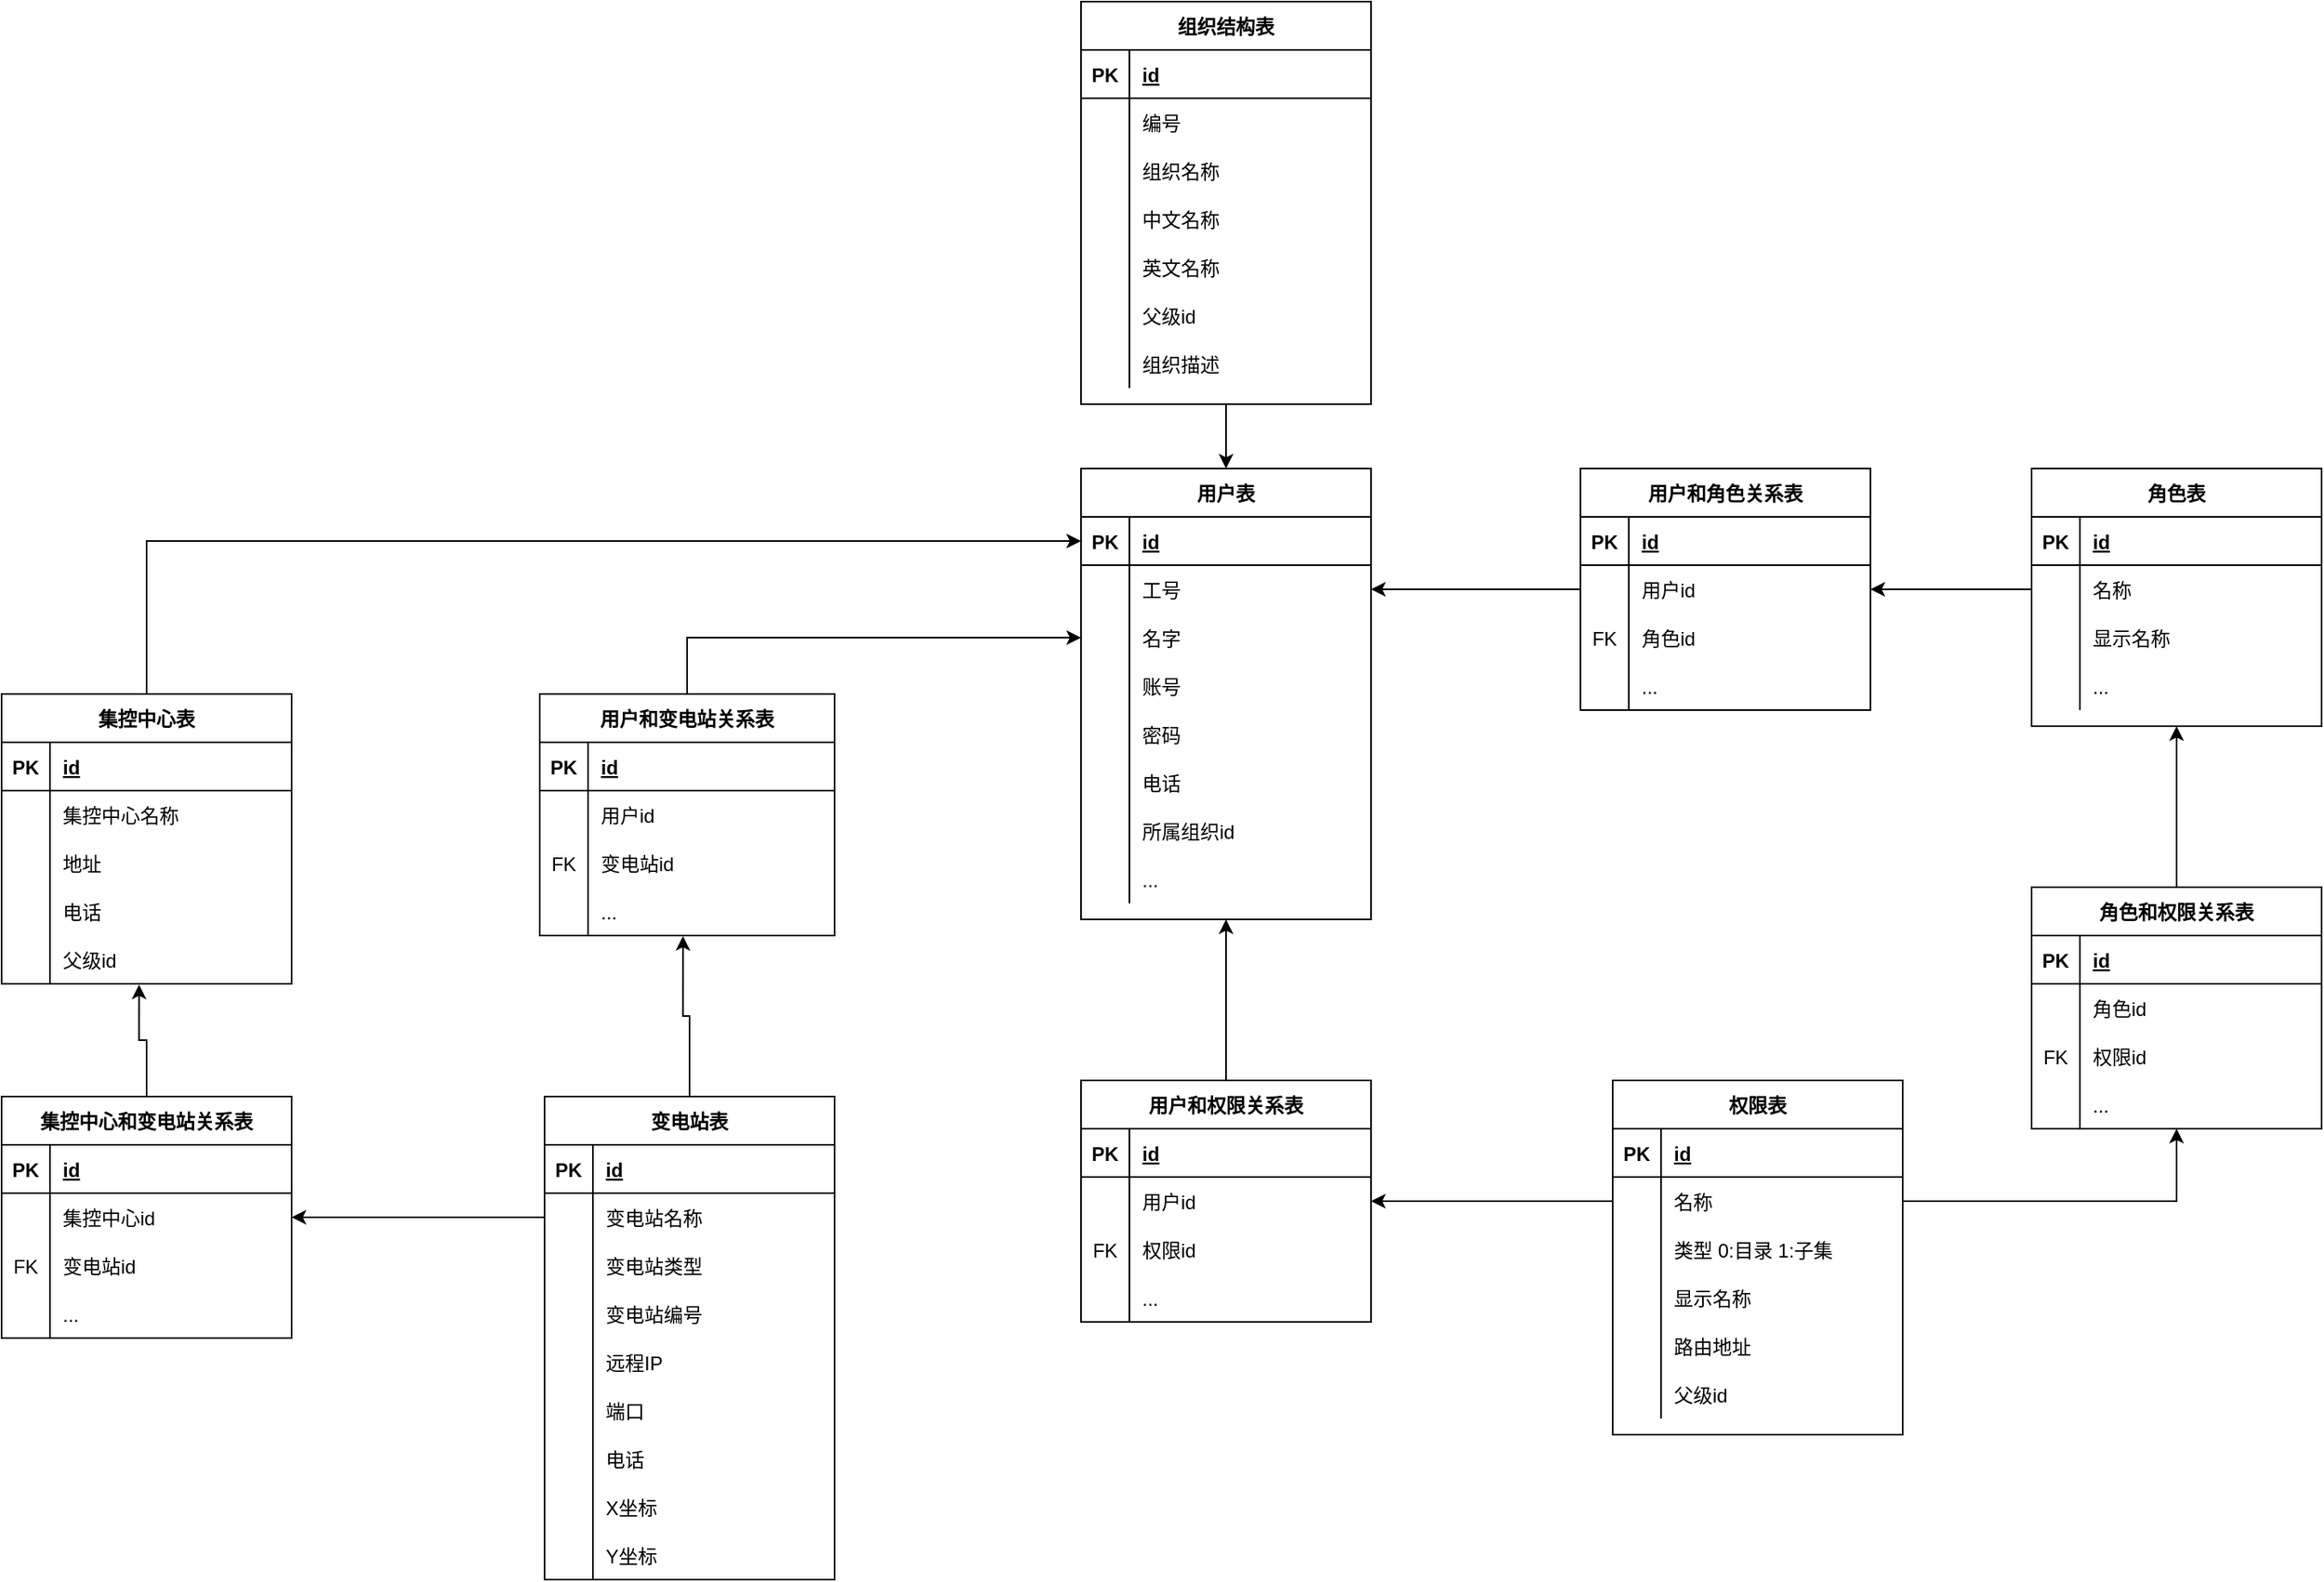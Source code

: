 <mxfile version="13.6.5" type="github">
  <diagram id="UGhOaX2AKdgDgqAa2PCW" name="Page-1">
    <mxGraphModel dx="1426" dy="771" grid="1" gridSize="10" guides="1" tooltips="1" connect="1" arrows="1" fold="1" page="1" pageScale="1" pageWidth="827" pageHeight="1169" math="0" shadow="0">
      <root>
        <mxCell id="0" />
        <mxCell id="1" parent="0" />
        <mxCell id="9O_hsrOdtYKGC5B46HUJ-161" style="edgeStyle=orthogonalEdgeStyle;rounded=0;orthogonalLoop=1;jettySize=auto;html=1;exitX=0;exitY=0.5;exitDx=0;exitDy=0;entryX=1;entryY=0.5;entryDx=0;entryDy=0;" edge="1" parent="1" source="9O_hsrOdtYKGC5B46HUJ-43" target="9O_hsrOdtYKGC5B46HUJ-150">
          <mxGeometry relative="1" as="geometry" />
        </mxCell>
        <mxCell id="9O_hsrOdtYKGC5B46HUJ-162" style="edgeStyle=orthogonalEdgeStyle;rounded=0;orthogonalLoop=1;jettySize=auto;html=1;exitX=0;exitY=0.5;exitDx=0;exitDy=0;" edge="1" parent="1" source="9O_hsrOdtYKGC5B46HUJ-150" target="9O_hsrOdtYKGC5B46HUJ-5">
          <mxGeometry relative="1" as="geometry" />
        </mxCell>
        <mxCell id="9O_hsrOdtYKGC5B46HUJ-164" style="edgeStyle=orthogonalEdgeStyle;rounded=0;orthogonalLoop=1;jettySize=auto;html=1;exitX=0.5;exitY=0;exitDx=0;exitDy=0;entryX=0.5;entryY=1;entryDx=0;entryDy=0;" edge="1" parent="1" source="9O_hsrOdtYKGC5B46HUJ-94" target="9O_hsrOdtYKGC5B46HUJ-1">
          <mxGeometry relative="1" as="geometry" />
        </mxCell>
        <mxCell id="9O_hsrOdtYKGC5B46HUJ-163" style="edgeStyle=orthogonalEdgeStyle;rounded=0;orthogonalLoop=1;jettySize=auto;html=1;exitX=0;exitY=0.5;exitDx=0;exitDy=0;entryX=1;entryY=0.5;entryDx=0;entryDy=0;" edge="1" parent="1" source="9O_hsrOdtYKGC5B46HUJ-56" target="9O_hsrOdtYKGC5B46HUJ-98">
          <mxGeometry relative="1" as="geometry" />
        </mxCell>
        <mxCell id="9O_hsrOdtYKGC5B46HUJ-166" style="edgeStyle=orthogonalEdgeStyle;rounded=0;orthogonalLoop=1;jettySize=auto;html=1;exitX=0.5;exitY=0;exitDx=0;exitDy=0;entryX=0.5;entryY=1;entryDx=0;entryDy=0;" edge="1" parent="1" source="9O_hsrOdtYKGC5B46HUJ-107" target="9O_hsrOdtYKGC5B46HUJ-39">
          <mxGeometry relative="1" as="geometry">
            <mxPoint x="1420" y="595" as="targetPoint" />
          </mxGeometry>
        </mxCell>
        <mxCell id="9O_hsrOdtYKGC5B46HUJ-165" style="edgeStyle=orthogonalEdgeStyle;rounded=0;orthogonalLoop=1;jettySize=auto;html=1;exitX=1;exitY=0.5;exitDx=0;exitDy=0;entryX=0.5;entryY=1;entryDx=0;entryDy=0;" edge="1" parent="1" source="9O_hsrOdtYKGC5B46HUJ-56" target="9O_hsrOdtYKGC5B46HUJ-107">
          <mxGeometry relative="1" as="geometry" />
        </mxCell>
        <mxCell id="9O_hsrOdtYKGC5B46HUJ-168" style="edgeStyle=orthogonalEdgeStyle;rounded=0;orthogonalLoop=1;jettySize=auto;html=1;exitX=0.5;exitY=0;exitDx=0;exitDy=0;entryX=0;entryY=0.5;entryDx=0;entryDy=0;" edge="1" parent="1" source="9O_hsrOdtYKGC5B46HUJ-133" target="9O_hsrOdtYKGC5B46HUJ-8">
          <mxGeometry relative="1" as="geometry" />
        </mxCell>
        <mxCell id="9O_hsrOdtYKGC5B46HUJ-171" style="edgeStyle=orthogonalEdgeStyle;rounded=0;orthogonalLoop=1;jettySize=auto;html=1;exitX=0.5;exitY=0;exitDx=0;exitDy=0;entryX=0;entryY=0.5;entryDx=0;entryDy=0;" edge="1" parent="1" source="9O_hsrOdtYKGC5B46HUJ-65" target="9O_hsrOdtYKGC5B46HUJ-2">
          <mxGeometry relative="1" as="geometry" />
        </mxCell>
        <mxCell id="9O_hsrOdtYKGC5B46HUJ-169" style="edgeStyle=orthogonalEdgeStyle;rounded=0;orthogonalLoop=1;jettySize=auto;html=1;exitX=0;exitY=0.5;exitDx=0;exitDy=0;entryX=1;entryY=0.5;entryDx=0;entryDy=0;" edge="1" parent="1" source="9O_hsrOdtYKGC5B46HUJ-85" target="9O_hsrOdtYKGC5B46HUJ-124">
          <mxGeometry relative="1" as="geometry" />
        </mxCell>
        <mxCell id="9O_hsrOdtYKGC5B46HUJ-185" style="edgeStyle=orthogonalEdgeStyle;rounded=0;orthogonalLoop=1;jettySize=auto;html=1;exitX=0.5;exitY=1;exitDx=0;exitDy=0;entryX=0.5;entryY=0;entryDx=0;entryDy=0;" edge="1" parent="1" source="9O_hsrOdtYKGC5B46HUJ-172" target="9O_hsrOdtYKGC5B46HUJ-1">
          <mxGeometry relative="1" as="geometry" />
        </mxCell>
        <mxCell id="9O_hsrOdtYKGC5B46HUJ-228" style="edgeStyle=orthogonalEdgeStyle;rounded=0;orthogonalLoop=1;jettySize=auto;html=1;exitX=0.5;exitY=0;exitDx=0;exitDy=0;entryX=0.474;entryY=1.016;entryDx=0;entryDy=0;entryPerimeter=0;" edge="1" parent="1" source="9O_hsrOdtYKGC5B46HUJ-120" target="9O_hsrOdtYKGC5B46HUJ-225">
          <mxGeometry relative="1" as="geometry" />
        </mxCell>
        <mxCell id="9O_hsrOdtYKGC5B46HUJ-146" value="用户和角色关系表" style="shape=table;startSize=30;container=1;collapsible=1;childLayout=tableLayout;fixedRows=1;rowLines=0;fontStyle=1;align=center;resizeLast=1;" vertex="1" parent="1">
          <mxGeometry x="1050" y="385" width="180" height="150" as="geometry" />
        </mxCell>
        <mxCell id="9O_hsrOdtYKGC5B46HUJ-147" value="" style="shape=partialRectangle;collapsible=0;dropTarget=0;pointerEvents=0;fillColor=none;top=0;left=0;bottom=1;right=0;points=[[0,0.5],[1,0.5]];portConstraint=eastwest;" vertex="1" parent="9O_hsrOdtYKGC5B46HUJ-146">
          <mxGeometry y="30" width="180" height="30" as="geometry" />
        </mxCell>
        <mxCell id="9O_hsrOdtYKGC5B46HUJ-148" value="PK" style="shape=partialRectangle;connectable=0;fillColor=none;top=0;left=0;bottom=0;right=0;fontStyle=1;overflow=hidden;" vertex="1" parent="9O_hsrOdtYKGC5B46HUJ-147">
          <mxGeometry width="30" height="30" as="geometry" />
        </mxCell>
        <mxCell id="9O_hsrOdtYKGC5B46HUJ-149" value="id" style="shape=partialRectangle;connectable=0;fillColor=none;top=0;left=0;bottom=0;right=0;align=left;spacingLeft=6;fontStyle=5;overflow=hidden;" vertex="1" parent="9O_hsrOdtYKGC5B46HUJ-147">
          <mxGeometry x="30" width="150" height="30" as="geometry" />
        </mxCell>
        <mxCell id="9O_hsrOdtYKGC5B46HUJ-150" value="" style="shape=partialRectangle;collapsible=0;dropTarget=0;pointerEvents=0;fillColor=none;top=0;left=0;bottom=0;right=0;points=[[0,0.5],[1,0.5]];portConstraint=eastwest;" vertex="1" parent="9O_hsrOdtYKGC5B46HUJ-146">
          <mxGeometry y="60" width="180" height="30" as="geometry" />
        </mxCell>
        <mxCell id="9O_hsrOdtYKGC5B46HUJ-151" value="" style="shape=partialRectangle;connectable=0;fillColor=none;top=0;left=0;bottom=0;right=0;editable=1;overflow=hidden;" vertex="1" parent="9O_hsrOdtYKGC5B46HUJ-150">
          <mxGeometry width="30" height="30" as="geometry" />
        </mxCell>
        <mxCell id="9O_hsrOdtYKGC5B46HUJ-152" value="用户id" style="shape=partialRectangle;connectable=0;fillColor=none;top=0;left=0;bottom=0;right=0;align=left;spacingLeft=6;overflow=hidden;" vertex="1" parent="9O_hsrOdtYKGC5B46HUJ-150">
          <mxGeometry x="30" width="150" height="30" as="geometry" />
        </mxCell>
        <mxCell id="9O_hsrOdtYKGC5B46HUJ-153" value="" style="shape=partialRectangle;collapsible=0;dropTarget=0;pointerEvents=0;fillColor=none;top=0;left=0;bottom=0;right=0;points=[[0,0.5],[1,0.5]];portConstraint=eastwest;" vertex="1" parent="9O_hsrOdtYKGC5B46HUJ-146">
          <mxGeometry y="90" width="180" height="30" as="geometry" />
        </mxCell>
        <mxCell id="9O_hsrOdtYKGC5B46HUJ-154" value="FK" style="shape=partialRectangle;connectable=0;fillColor=none;top=0;left=0;bottom=0;right=0;editable=1;overflow=hidden;" vertex="1" parent="9O_hsrOdtYKGC5B46HUJ-153">
          <mxGeometry width="30" height="30" as="geometry" />
        </mxCell>
        <mxCell id="9O_hsrOdtYKGC5B46HUJ-155" value="角色id" style="shape=partialRectangle;connectable=0;fillColor=none;top=0;left=0;bottom=0;right=0;align=left;spacingLeft=6;overflow=hidden;" vertex="1" parent="9O_hsrOdtYKGC5B46HUJ-153">
          <mxGeometry x="30" width="150" height="30" as="geometry" />
        </mxCell>
        <mxCell id="9O_hsrOdtYKGC5B46HUJ-156" value="" style="shape=partialRectangle;collapsible=0;dropTarget=0;pointerEvents=0;fillColor=none;top=0;left=0;bottom=0;right=0;points=[[0,0.5],[1,0.5]];portConstraint=eastwest;" vertex="1" parent="9O_hsrOdtYKGC5B46HUJ-146">
          <mxGeometry y="120" width="180" height="30" as="geometry" />
        </mxCell>
        <mxCell id="9O_hsrOdtYKGC5B46HUJ-157" value="" style="shape=partialRectangle;connectable=0;fillColor=none;top=0;left=0;bottom=0;right=0;editable=1;overflow=hidden;" vertex="1" parent="9O_hsrOdtYKGC5B46HUJ-156">
          <mxGeometry width="30" height="30" as="geometry" />
        </mxCell>
        <mxCell id="9O_hsrOdtYKGC5B46HUJ-158" value="..." style="shape=partialRectangle;connectable=0;fillColor=none;top=0;left=0;bottom=0;right=0;align=left;spacingLeft=6;overflow=hidden;" vertex="1" parent="9O_hsrOdtYKGC5B46HUJ-156">
          <mxGeometry x="30" width="150" height="30" as="geometry" />
        </mxCell>
        <mxCell id="9O_hsrOdtYKGC5B46HUJ-39" value="角色表" style="shape=table;startSize=30;container=1;collapsible=1;childLayout=tableLayout;fixedRows=1;rowLines=0;fontStyle=1;align=center;resizeLast=1;" vertex="1" parent="1">
          <mxGeometry x="1330" y="385" width="180" height="160" as="geometry" />
        </mxCell>
        <mxCell id="9O_hsrOdtYKGC5B46HUJ-40" value="" style="shape=partialRectangle;collapsible=0;dropTarget=0;pointerEvents=0;fillColor=none;top=0;left=0;bottom=1;right=0;points=[[0,0.5],[1,0.5]];portConstraint=eastwest;" vertex="1" parent="9O_hsrOdtYKGC5B46HUJ-39">
          <mxGeometry y="30" width="180" height="30" as="geometry" />
        </mxCell>
        <mxCell id="9O_hsrOdtYKGC5B46HUJ-41" value="PK" style="shape=partialRectangle;connectable=0;fillColor=none;top=0;left=0;bottom=0;right=0;fontStyle=1;overflow=hidden;" vertex="1" parent="9O_hsrOdtYKGC5B46HUJ-40">
          <mxGeometry width="30" height="30" as="geometry" />
        </mxCell>
        <mxCell id="9O_hsrOdtYKGC5B46HUJ-42" value="id" style="shape=partialRectangle;connectable=0;fillColor=none;top=0;left=0;bottom=0;right=0;align=left;spacingLeft=6;fontStyle=5;overflow=hidden;" vertex="1" parent="9O_hsrOdtYKGC5B46HUJ-40">
          <mxGeometry x="30" width="150" height="30" as="geometry" />
        </mxCell>
        <mxCell id="9O_hsrOdtYKGC5B46HUJ-43" value="" style="shape=partialRectangle;collapsible=0;dropTarget=0;pointerEvents=0;fillColor=none;top=0;left=0;bottom=0;right=0;points=[[0,0.5],[1,0.5]];portConstraint=eastwest;" vertex="1" parent="9O_hsrOdtYKGC5B46HUJ-39">
          <mxGeometry y="60" width="180" height="30" as="geometry" />
        </mxCell>
        <mxCell id="9O_hsrOdtYKGC5B46HUJ-44" value="" style="shape=partialRectangle;connectable=0;fillColor=none;top=0;left=0;bottom=0;right=0;editable=1;overflow=hidden;" vertex="1" parent="9O_hsrOdtYKGC5B46HUJ-43">
          <mxGeometry width="30" height="30" as="geometry" />
        </mxCell>
        <mxCell id="9O_hsrOdtYKGC5B46HUJ-45" value="名称" style="shape=partialRectangle;connectable=0;fillColor=none;top=0;left=0;bottom=0;right=0;align=left;spacingLeft=6;overflow=hidden;" vertex="1" parent="9O_hsrOdtYKGC5B46HUJ-43">
          <mxGeometry x="30" width="150" height="30" as="geometry" />
        </mxCell>
        <mxCell id="9O_hsrOdtYKGC5B46HUJ-46" value="" style="shape=partialRectangle;collapsible=0;dropTarget=0;pointerEvents=0;fillColor=none;top=0;left=0;bottom=0;right=0;points=[[0,0.5],[1,0.5]];portConstraint=eastwest;" vertex="1" parent="9O_hsrOdtYKGC5B46HUJ-39">
          <mxGeometry y="90" width="180" height="30" as="geometry" />
        </mxCell>
        <mxCell id="9O_hsrOdtYKGC5B46HUJ-47" value="" style="shape=partialRectangle;connectable=0;fillColor=none;top=0;left=0;bottom=0;right=0;editable=1;overflow=hidden;" vertex="1" parent="9O_hsrOdtYKGC5B46HUJ-46">
          <mxGeometry width="30" height="30" as="geometry" />
        </mxCell>
        <mxCell id="9O_hsrOdtYKGC5B46HUJ-48" value="显示名称" style="shape=partialRectangle;connectable=0;fillColor=none;top=0;left=0;bottom=0;right=0;align=left;spacingLeft=6;overflow=hidden;" vertex="1" parent="9O_hsrOdtYKGC5B46HUJ-46">
          <mxGeometry x="30" width="150" height="30" as="geometry" />
        </mxCell>
        <mxCell id="9O_hsrOdtYKGC5B46HUJ-49" value="" style="shape=partialRectangle;collapsible=0;dropTarget=0;pointerEvents=0;fillColor=none;top=0;left=0;bottom=0;right=0;points=[[0,0.5],[1,0.5]];portConstraint=eastwest;" vertex="1" parent="9O_hsrOdtYKGC5B46HUJ-39">
          <mxGeometry y="120" width="180" height="30" as="geometry" />
        </mxCell>
        <mxCell id="9O_hsrOdtYKGC5B46HUJ-50" value="" style="shape=partialRectangle;connectable=0;fillColor=none;top=0;left=0;bottom=0;right=0;editable=1;overflow=hidden;" vertex="1" parent="9O_hsrOdtYKGC5B46HUJ-49">
          <mxGeometry width="30" height="30" as="geometry" />
        </mxCell>
        <mxCell id="9O_hsrOdtYKGC5B46HUJ-51" value="..." style="shape=partialRectangle;connectable=0;fillColor=none;top=0;left=0;bottom=0;right=0;align=left;spacingLeft=6;overflow=hidden;" vertex="1" parent="9O_hsrOdtYKGC5B46HUJ-49">
          <mxGeometry x="30" width="150" height="30" as="geometry" />
        </mxCell>
        <mxCell id="9O_hsrOdtYKGC5B46HUJ-251" style="edgeStyle=orthogonalEdgeStyle;rounded=0;orthogonalLoop=1;jettySize=auto;html=1;exitX=0.5;exitY=0;exitDx=0;exitDy=0;entryX=0.486;entryY=1.011;entryDx=0;entryDy=0;entryPerimeter=0;" edge="1" parent="1" source="9O_hsrOdtYKGC5B46HUJ-81" target="9O_hsrOdtYKGC5B46HUJ-143">
          <mxGeometry relative="1" as="geometry" />
        </mxCell>
        <mxCell id="9O_hsrOdtYKGC5B46HUJ-81" value="变电站表" style="shape=table;startSize=30;container=1;collapsible=1;childLayout=tableLayout;fixedRows=1;rowLines=0;fontStyle=1;align=center;resizeLast=1;" vertex="1" parent="1">
          <mxGeometry x="407" y="775" width="180" height="300" as="geometry" />
        </mxCell>
        <mxCell id="9O_hsrOdtYKGC5B46HUJ-82" value="" style="shape=partialRectangle;collapsible=0;dropTarget=0;pointerEvents=0;fillColor=none;top=0;left=0;bottom=1;right=0;points=[[0,0.5],[1,0.5]];portConstraint=eastwest;" vertex="1" parent="9O_hsrOdtYKGC5B46HUJ-81">
          <mxGeometry y="30" width="180" height="30" as="geometry" />
        </mxCell>
        <mxCell id="9O_hsrOdtYKGC5B46HUJ-83" value="PK" style="shape=partialRectangle;connectable=0;fillColor=none;top=0;left=0;bottom=0;right=0;fontStyle=1;overflow=hidden;" vertex="1" parent="9O_hsrOdtYKGC5B46HUJ-82">
          <mxGeometry width="30" height="30" as="geometry" />
        </mxCell>
        <mxCell id="9O_hsrOdtYKGC5B46HUJ-84" value="id" style="shape=partialRectangle;connectable=0;fillColor=none;top=0;left=0;bottom=0;right=0;align=left;spacingLeft=6;fontStyle=5;overflow=hidden;" vertex="1" parent="9O_hsrOdtYKGC5B46HUJ-82">
          <mxGeometry x="30" width="150" height="30" as="geometry" />
        </mxCell>
        <mxCell id="9O_hsrOdtYKGC5B46HUJ-85" value="" style="shape=partialRectangle;collapsible=0;dropTarget=0;pointerEvents=0;fillColor=none;top=0;left=0;bottom=0;right=0;points=[[0,0.5],[1,0.5]];portConstraint=eastwest;" vertex="1" parent="9O_hsrOdtYKGC5B46HUJ-81">
          <mxGeometry y="60" width="180" height="30" as="geometry" />
        </mxCell>
        <mxCell id="9O_hsrOdtYKGC5B46HUJ-86" value="" style="shape=partialRectangle;connectable=0;fillColor=none;top=0;left=0;bottom=0;right=0;editable=1;overflow=hidden;" vertex="1" parent="9O_hsrOdtYKGC5B46HUJ-85">
          <mxGeometry width="30" height="30" as="geometry" />
        </mxCell>
        <mxCell id="9O_hsrOdtYKGC5B46HUJ-87" value="变电站名称" style="shape=partialRectangle;connectable=0;fillColor=none;top=0;left=0;bottom=0;right=0;align=left;spacingLeft=6;overflow=hidden;" vertex="1" parent="9O_hsrOdtYKGC5B46HUJ-85">
          <mxGeometry x="30" width="150" height="30" as="geometry" />
        </mxCell>
        <mxCell id="9O_hsrOdtYKGC5B46HUJ-88" value="" style="shape=partialRectangle;collapsible=0;dropTarget=0;pointerEvents=0;fillColor=none;top=0;left=0;bottom=0;right=0;points=[[0,0.5],[1,0.5]];portConstraint=eastwest;" vertex="1" parent="9O_hsrOdtYKGC5B46HUJ-81">
          <mxGeometry y="90" width="180" height="30" as="geometry" />
        </mxCell>
        <mxCell id="9O_hsrOdtYKGC5B46HUJ-89" value="" style="shape=partialRectangle;connectable=0;fillColor=none;top=0;left=0;bottom=0;right=0;editable=1;overflow=hidden;" vertex="1" parent="9O_hsrOdtYKGC5B46HUJ-88">
          <mxGeometry width="30" height="30" as="geometry" />
        </mxCell>
        <mxCell id="9O_hsrOdtYKGC5B46HUJ-90" value="变电站类型" style="shape=partialRectangle;connectable=0;fillColor=none;top=0;left=0;bottom=0;right=0;align=left;spacingLeft=6;overflow=hidden;" vertex="1" parent="9O_hsrOdtYKGC5B46HUJ-88">
          <mxGeometry x="30" width="150" height="30" as="geometry" />
        </mxCell>
        <mxCell id="9O_hsrOdtYKGC5B46HUJ-91" value="" style="shape=partialRectangle;collapsible=0;dropTarget=0;pointerEvents=0;fillColor=none;top=0;left=0;bottom=0;right=0;points=[[0,0.5],[1,0.5]];portConstraint=eastwest;" vertex="1" parent="9O_hsrOdtYKGC5B46HUJ-81">
          <mxGeometry y="120" width="180" height="30" as="geometry" />
        </mxCell>
        <mxCell id="9O_hsrOdtYKGC5B46HUJ-92" value="" style="shape=partialRectangle;connectable=0;fillColor=none;top=0;left=0;bottom=0;right=0;editable=1;overflow=hidden;" vertex="1" parent="9O_hsrOdtYKGC5B46HUJ-91">
          <mxGeometry width="30" height="30" as="geometry" />
        </mxCell>
        <mxCell id="9O_hsrOdtYKGC5B46HUJ-93" value="变电站编号" style="shape=partialRectangle;connectable=0;fillColor=none;top=0;left=0;bottom=0;right=0;align=left;spacingLeft=6;overflow=hidden;" vertex="1" parent="9O_hsrOdtYKGC5B46HUJ-91">
          <mxGeometry x="30" width="150" height="30" as="geometry" />
        </mxCell>
        <mxCell id="9O_hsrOdtYKGC5B46HUJ-210" value="" style="shape=partialRectangle;collapsible=0;dropTarget=0;pointerEvents=0;fillColor=none;top=0;left=0;bottom=0;right=0;points=[[0,0.5],[1,0.5]];portConstraint=eastwest;" vertex="1" parent="9O_hsrOdtYKGC5B46HUJ-81">
          <mxGeometry y="150" width="180" height="30" as="geometry" />
        </mxCell>
        <mxCell id="9O_hsrOdtYKGC5B46HUJ-211" value="" style="shape=partialRectangle;connectable=0;fillColor=none;top=0;left=0;bottom=0;right=0;editable=1;overflow=hidden;" vertex="1" parent="9O_hsrOdtYKGC5B46HUJ-210">
          <mxGeometry width="30" height="30" as="geometry" />
        </mxCell>
        <mxCell id="9O_hsrOdtYKGC5B46HUJ-212" value="远程IP" style="shape=partialRectangle;connectable=0;fillColor=none;top=0;left=0;bottom=0;right=0;align=left;spacingLeft=6;overflow=hidden;" vertex="1" parent="9O_hsrOdtYKGC5B46HUJ-210">
          <mxGeometry x="30" width="150" height="30" as="geometry" />
        </mxCell>
        <mxCell id="9O_hsrOdtYKGC5B46HUJ-213" value="" style="shape=partialRectangle;collapsible=0;dropTarget=0;pointerEvents=0;fillColor=none;top=0;left=0;bottom=0;right=0;points=[[0,0.5],[1,0.5]];portConstraint=eastwest;" vertex="1" parent="9O_hsrOdtYKGC5B46HUJ-81">
          <mxGeometry y="180" width="180" height="30" as="geometry" />
        </mxCell>
        <mxCell id="9O_hsrOdtYKGC5B46HUJ-214" value="" style="shape=partialRectangle;connectable=0;fillColor=none;top=0;left=0;bottom=0;right=0;editable=1;overflow=hidden;" vertex="1" parent="9O_hsrOdtYKGC5B46HUJ-213">
          <mxGeometry width="30" height="30" as="geometry" />
        </mxCell>
        <mxCell id="9O_hsrOdtYKGC5B46HUJ-215" value="端口" style="shape=partialRectangle;connectable=0;fillColor=none;top=0;left=0;bottom=0;right=0;align=left;spacingLeft=6;overflow=hidden;" vertex="1" parent="9O_hsrOdtYKGC5B46HUJ-213">
          <mxGeometry x="30" width="150" height="30" as="geometry" />
        </mxCell>
        <mxCell id="9O_hsrOdtYKGC5B46HUJ-216" value="" style="shape=partialRectangle;collapsible=0;dropTarget=0;pointerEvents=0;fillColor=none;top=0;left=0;bottom=0;right=0;points=[[0,0.5],[1,0.5]];portConstraint=eastwest;" vertex="1" parent="9O_hsrOdtYKGC5B46HUJ-81">
          <mxGeometry y="210" width="180" height="30" as="geometry" />
        </mxCell>
        <mxCell id="9O_hsrOdtYKGC5B46HUJ-217" value="" style="shape=partialRectangle;connectable=0;fillColor=none;top=0;left=0;bottom=0;right=0;editable=1;overflow=hidden;" vertex="1" parent="9O_hsrOdtYKGC5B46HUJ-216">
          <mxGeometry width="30" height="30" as="geometry" />
        </mxCell>
        <mxCell id="9O_hsrOdtYKGC5B46HUJ-218" value="电话" style="shape=partialRectangle;connectable=0;fillColor=none;top=0;left=0;bottom=0;right=0;align=left;spacingLeft=6;overflow=hidden;" vertex="1" parent="9O_hsrOdtYKGC5B46HUJ-216">
          <mxGeometry x="30" width="150" height="30" as="geometry" />
        </mxCell>
        <mxCell id="9O_hsrOdtYKGC5B46HUJ-219" value="" style="shape=partialRectangle;collapsible=0;dropTarget=0;pointerEvents=0;fillColor=none;top=0;left=0;bottom=0;right=0;points=[[0,0.5],[1,0.5]];portConstraint=eastwest;" vertex="1" parent="9O_hsrOdtYKGC5B46HUJ-81">
          <mxGeometry y="240" width="180" height="30" as="geometry" />
        </mxCell>
        <mxCell id="9O_hsrOdtYKGC5B46HUJ-220" value="" style="shape=partialRectangle;connectable=0;fillColor=none;top=0;left=0;bottom=0;right=0;editable=1;overflow=hidden;" vertex="1" parent="9O_hsrOdtYKGC5B46HUJ-219">
          <mxGeometry width="30" height="30" as="geometry" />
        </mxCell>
        <mxCell id="9O_hsrOdtYKGC5B46HUJ-221" value="X坐标" style="shape=partialRectangle;connectable=0;fillColor=none;top=0;left=0;bottom=0;right=0;align=left;spacingLeft=6;overflow=hidden;" vertex="1" parent="9O_hsrOdtYKGC5B46HUJ-219">
          <mxGeometry x="30" width="150" height="30" as="geometry" />
        </mxCell>
        <mxCell id="9O_hsrOdtYKGC5B46HUJ-222" value="" style="shape=partialRectangle;collapsible=0;dropTarget=0;pointerEvents=0;fillColor=none;top=0;left=0;bottom=0;right=0;points=[[0,0.5],[1,0.5]];portConstraint=eastwest;" vertex="1" parent="9O_hsrOdtYKGC5B46HUJ-81">
          <mxGeometry y="270" width="180" height="30" as="geometry" />
        </mxCell>
        <mxCell id="9O_hsrOdtYKGC5B46HUJ-223" value="" style="shape=partialRectangle;connectable=0;fillColor=none;top=0;left=0;bottom=0;right=0;editable=1;overflow=hidden;" vertex="1" parent="9O_hsrOdtYKGC5B46HUJ-222">
          <mxGeometry width="30" height="30" as="geometry" />
        </mxCell>
        <mxCell id="9O_hsrOdtYKGC5B46HUJ-224" value="Y坐标" style="shape=partialRectangle;connectable=0;fillColor=none;top=0;left=0;bottom=0;right=0;align=left;spacingLeft=6;overflow=hidden;" vertex="1" parent="9O_hsrOdtYKGC5B46HUJ-222">
          <mxGeometry x="30" width="150" height="30" as="geometry" />
        </mxCell>
        <mxCell id="9O_hsrOdtYKGC5B46HUJ-52" value="权限表" style="shape=table;startSize=30;container=1;collapsible=1;childLayout=tableLayout;fixedRows=1;rowLines=0;fontStyle=1;align=center;resizeLast=1;" vertex="1" parent="1">
          <mxGeometry x="1070" y="765" width="180" height="220" as="geometry" />
        </mxCell>
        <mxCell id="9O_hsrOdtYKGC5B46HUJ-53" value="" style="shape=partialRectangle;collapsible=0;dropTarget=0;pointerEvents=0;fillColor=none;top=0;left=0;bottom=1;right=0;points=[[0,0.5],[1,0.5]];portConstraint=eastwest;" vertex="1" parent="9O_hsrOdtYKGC5B46HUJ-52">
          <mxGeometry y="30" width="180" height="30" as="geometry" />
        </mxCell>
        <mxCell id="9O_hsrOdtYKGC5B46HUJ-54" value="PK" style="shape=partialRectangle;connectable=0;fillColor=none;top=0;left=0;bottom=0;right=0;fontStyle=1;overflow=hidden;" vertex="1" parent="9O_hsrOdtYKGC5B46HUJ-53">
          <mxGeometry width="30" height="30" as="geometry" />
        </mxCell>
        <mxCell id="9O_hsrOdtYKGC5B46HUJ-55" value="id" style="shape=partialRectangle;connectable=0;fillColor=none;top=0;left=0;bottom=0;right=0;align=left;spacingLeft=6;fontStyle=5;overflow=hidden;" vertex="1" parent="9O_hsrOdtYKGC5B46HUJ-53">
          <mxGeometry x="30" width="150" height="30" as="geometry" />
        </mxCell>
        <mxCell id="9O_hsrOdtYKGC5B46HUJ-56" value="" style="shape=partialRectangle;collapsible=0;dropTarget=0;pointerEvents=0;fillColor=none;top=0;left=0;bottom=0;right=0;points=[[0,0.5],[1,0.5]];portConstraint=eastwest;" vertex="1" parent="9O_hsrOdtYKGC5B46HUJ-52">
          <mxGeometry y="60" width="180" height="30" as="geometry" />
        </mxCell>
        <mxCell id="9O_hsrOdtYKGC5B46HUJ-57" value="" style="shape=partialRectangle;connectable=0;fillColor=none;top=0;left=0;bottom=0;right=0;editable=1;overflow=hidden;" vertex="1" parent="9O_hsrOdtYKGC5B46HUJ-56">
          <mxGeometry width="30" height="30" as="geometry" />
        </mxCell>
        <mxCell id="9O_hsrOdtYKGC5B46HUJ-58" value="名称" style="shape=partialRectangle;connectable=0;fillColor=none;top=0;left=0;bottom=0;right=0;align=left;spacingLeft=6;overflow=hidden;" vertex="1" parent="9O_hsrOdtYKGC5B46HUJ-56">
          <mxGeometry x="30" width="150" height="30" as="geometry" />
        </mxCell>
        <mxCell id="9O_hsrOdtYKGC5B46HUJ-59" value="" style="shape=partialRectangle;collapsible=0;dropTarget=0;pointerEvents=0;fillColor=none;top=0;left=0;bottom=0;right=0;points=[[0,0.5],[1,0.5]];portConstraint=eastwest;" vertex="1" parent="9O_hsrOdtYKGC5B46HUJ-52">
          <mxGeometry y="90" width="180" height="30" as="geometry" />
        </mxCell>
        <mxCell id="9O_hsrOdtYKGC5B46HUJ-60" value="" style="shape=partialRectangle;connectable=0;fillColor=none;top=0;left=0;bottom=0;right=0;editable=1;overflow=hidden;" vertex="1" parent="9O_hsrOdtYKGC5B46HUJ-59">
          <mxGeometry width="30" height="30" as="geometry" />
        </mxCell>
        <mxCell id="9O_hsrOdtYKGC5B46HUJ-61" value="类型 0:目录 1:子集" style="shape=partialRectangle;connectable=0;fillColor=none;top=0;left=0;bottom=0;right=0;align=left;spacingLeft=6;overflow=hidden;" vertex="1" parent="9O_hsrOdtYKGC5B46HUJ-59">
          <mxGeometry x="30" width="150" height="30" as="geometry" />
        </mxCell>
        <mxCell id="9O_hsrOdtYKGC5B46HUJ-62" value="" style="shape=partialRectangle;collapsible=0;dropTarget=0;pointerEvents=0;fillColor=none;top=0;left=0;bottom=0;right=0;points=[[0,0.5],[1,0.5]];portConstraint=eastwest;" vertex="1" parent="9O_hsrOdtYKGC5B46HUJ-52">
          <mxGeometry y="120" width="180" height="30" as="geometry" />
        </mxCell>
        <mxCell id="9O_hsrOdtYKGC5B46HUJ-63" value="" style="shape=partialRectangle;connectable=0;fillColor=none;top=0;left=0;bottom=0;right=0;editable=1;overflow=hidden;" vertex="1" parent="9O_hsrOdtYKGC5B46HUJ-62">
          <mxGeometry width="30" height="30" as="geometry" />
        </mxCell>
        <mxCell id="9O_hsrOdtYKGC5B46HUJ-64" value="显示名称" style="shape=partialRectangle;connectable=0;fillColor=none;top=0;left=0;bottom=0;right=0;align=left;spacingLeft=6;overflow=hidden;" vertex="1" parent="9O_hsrOdtYKGC5B46HUJ-62">
          <mxGeometry x="30" width="150" height="30" as="geometry" />
        </mxCell>
        <mxCell id="9O_hsrOdtYKGC5B46HUJ-204" value="" style="shape=partialRectangle;collapsible=0;dropTarget=0;pointerEvents=0;fillColor=none;top=0;left=0;bottom=0;right=0;points=[[0,0.5],[1,0.5]];portConstraint=eastwest;" vertex="1" parent="9O_hsrOdtYKGC5B46HUJ-52">
          <mxGeometry y="150" width="180" height="30" as="geometry" />
        </mxCell>
        <mxCell id="9O_hsrOdtYKGC5B46HUJ-205" value="" style="shape=partialRectangle;connectable=0;fillColor=none;top=0;left=0;bottom=0;right=0;editable=1;overflow=hidden;" vertex="1" parent="9O_hsrOdtYKGC5B46HUJ-204">
          <mxGeometry width="30" height="30" as="geometry" />
        </mxCell>
        <mxCell id="9O_hsrOdtYKGC5B46HUJ-206" value="路由地址" style="shape=partialRectangle;connectable=0;fillColor=none;top=0;left=0;bottom=0;right=0;align=left;spacingLeft=6;overflow=hidden;" vertex="1" parent="9O_hsrOdtYKGC5B46HUJ-204">
          <mxGeometry x="30" width="150" height="30" as="geometry" />
        </mxCell>
        <mxCell id="9O_hsrOdtYKGC5B46HUJ-207" value="" style="shape=partialRectangle;collapsible=0;dropTarget=0;pointerEvents=0;fillColor=none;top=0;left=0;bottom=0;right=0;points=[[0,0.5],[1,0.5]];portConstraint=eastwest;" vertex="1" parent="9O_hsrOdtYKGC5B46HUJ-52">
          <mxGeometry y="180" width="180" height="30" as="geometry" />
        </mxCell>
        <mxCell id="9O_hsrOdtYKGC5B46HUJ-208" value="" style="shape=partialRectangle;connectable=0;fillColor=none;top=0;left=0;bottom=0;right=0;editable=1;overflow=hidden;" vertex="1" parent="9O_hsrOdtYKGC5B46HUJ-207">
          <mxGeometry width="30" height="30" as="geometry" />
        </mxCell>
        <mxCell id="9O_hsrOdtYKGC5B46HUJ-209" value="父级id" style="shape=partialRectangle;connectable=0;fillColor=none;top=0;left=0;bottom=0;right=0;align=left;spacingLeft=6;overflow=hidden;" vertex="1" parent="9O_hsrOdtYKGC5B46HUJ-207">
          <mxGeometry x="30" width="150" height="30" as="geometry" />
        </mxCell>
        <mxCell id="9O_hsrOdtYKGC5B46HUJ-107" value="角色和权限关系表" style="shape=table;startSize=30;container=1;collapsible=1;childLayout=tableLayout;fixedRows=1;rowLines=0;fontStyle=1;align=center;resizeLast=1;" vertex="1" parent="1">
          <mxGeometry x="1330" y="645" width="180" height="150" as="geometry" />
        </mxCell>
        <mxCell id="9O_hsrOdtYKGC5B46HUJ-108" value="" style="shape=partialRectangle;collapsible=0;dropTarget=0;pointerEvents=0;fillColor=none;top=0;left=0;bottom=1;right=0;points=[[0,0.5],[1,0.5]];portConstraint=eastwest;" vertex="1" parent="9O_hsrOdtYKGC5B46HUJ-107">
          <mxGeometry y="30" width="180" height="30" as="geometry" />
        </mxCell>
        <mxCell id="9O_hsrOdtYKGC5B46HUJ-109" value="PK" style="shape=partialRectangle;connectable=0;fillColor=none;top=0;left=0;bottom=0;right=0;fontStyle=1;overflow=hidden;" vertex="1" parent="9O_hsrOdtYKGC5B46HUJ-108">
          <mxGeometry width="30" height="30" as="geometry" />
        </mxCell>
        <mxCell id="9O_hsrOdtYKGC5B46HUJ-110" value="id" style="shape=partialRectangle;connectable=0;fillColor=none;top=0;left=0;bottom=0;right=0;align=left;spacingLeft=6;fontStyle=5;overflow=hidden;" vertex="1" parent="9O_hsrOdtYKGC5B46HUJ-108">
          <mxGeometry x="30" width="150" height="30" as="geometry" />
        </mxCell>
        <mxCell id="9O_hsrOdtYKGC5B46HUJ-111" value="" style="shape=partialRectangle;collapsible=0;dropTarget=0;pointerEvents=0;fillColor=none;top=0;left=0;bottom=0;right=0;points=[[0,0.5],[1,0.5]];portConstraint=eastwest;" vertex="1" parent="9O_hsrOdtYKGC5B46HUJ-107">
          <mxGeometry y="60" width="180" height="30" as="geometry" />
        </mxCell>
        <mxCell id="9O_hsrOdtYKGC5B46HUJ-112" value="" style="shape=partialRectangle;connectable=0;fillColor=none;top=0;left=0;bottom=0;right=0;editable=1;overflow=hidden;" vertex="1" parent="9O_hsrOdtYKGC5B46HUJ-111">
          <mxGeometry width="30" height="30" as="geometry" />
        </mxCell>
        <mxCell id="9O_hsrOdtYKGC5B46HUJ-113" value="角色id" style="shape=partialRectangle;connectable=0;fillColor=none;top=0;left=0;bottom=0;right=0;align=left;spacingLeft=6;overflow=hidden;" vertex="1" parent="9O_hsrOdtYKGC5B46HUJ-111">
          <mxGeometry x="30" width="150" height="30" as="geometry" />
        </mxCell>
        <mxCell id="9O_hsrOdtYKGC5B46HUJ-114" value="" style="shape=partialRectangle;collapsible=0;dropTarget=0;pointerEvents=0;fillColor=none;top=0;left=0;bottom=0;right=0;points=[[0,0.5],[1,0.5]];portConstraint=eastwest;" vertex="1" parent="9O_hsrOdtYKGC5B46HUJ-107">
          <mxGeometry y="90" width="180" height="30" as="geometry" />
        </mxCell>
        <mxCell id="9O_hsrOdtYKGC5B46HUJ-115" value="FK" style="shape=partialRectangle;connectable=0;fillColor=none;top=0;left=0;bottom=0;right=0;editable=1;overflow=hidden;" vertex="1" parent="9O_hsrOdtYKGC5B46HUJ-114">
          <mxGeometry width="30" height="30" as="geometry" />
        </mxCell>
        <mxCell id="9O_hsrOdtYKGC5B46HUJ-116" value="权限id" style="shape=partialRectangle;connectable=0;fillColor=none;top=0;left=0;bottom=0;right=0;align=left;spacingLeft=6;overflow=hidden;" vertex="1" parent="9O_hsrOdtYKGC5B46HUJ-114">
          <mxGeometry x="30" width="150" height="30" as="geometry" />
        </mxCell>
        <mxCell id="9O_hsrOdtYKGC5B46HUJ-117" value="" style="shape=partialRectangle;collapsible=0;dropTarget=0;pointerEvents=0;fillColor=none;top=0;left=0;bottom=0;right=0;points=[[0,0.5],[1,0.5]];portConstraint=eastwest;" vertex="1" parent="9O_hsrOdtYKGC5B46HUJ-107">
          <mxGeometry y="120" width="180" height="30" as="geometry" />
        </mxCell>
        <mxCell id="9O_hsrOdtYKGC5B46HUJ-118" value="" style="shape=partialRectangle;connectable=0;fillColor=none;top=0;left=0;bottom=0;right=0;editable=1;overflow=hidden;" vertex="1" parent="9O_hsrOdtYKGC5B46HUJ-117">
          <mxGeometry width="30" height="30" as="geometry" />
        </mxCell>
        <mxCell id="9O_hsrOdtYKGC5B46HUJ-119" value="..." style="shape=partialRectangle;connectable=0;fillColor=none;top=0;left=0;bottom=0;right=0;align=left;spacingLeft=6;overflow=hidden;" vertex="1" parent="9O_hsrOdtYKGC5B46HUJ-117">
          <mxGeometry x="30" width="150" height="30" as="geometry" />
        </mxCell>
        <mxCell id="9O_hsrOdtYKGC5B46HUJ-65" value="集控中心表" style="shape=table;startSize=30;container=1;collapsible=1;childLayout=tableLayout;fixedRows=1;rowLines=0;fontStyle=1;align=center;resizeLast=1;" vertex="1" parent="1">
          <mxGeometry x="70" y="525" width="180" height="180" as="geometry" />
        </mxCell>
        <mxCell id="9O_hsrOdtYKGC5B46HUJ-66" value="" style="shape=partialRectangle;collapsible=0;dropTarget=0;pointerEvents=0;fillColor=none;top=0;left=0;bottom=1;right=0;points=[[0,0.5],[1,0.5]];portConstraint=eastwest;" vertex="1" parent="9O_hsrOdtYKGC5B46HUJ-65">
          <mxGeometry y="30" width="180" height="30" as="geometry" />
        </mxCell>
        <mxCell id="9O_hsrOdtYKGC5B46HUJ-67" value="PK" style="shape=partialRectangle;connectable=0;fillColor=none;top=0;left=0;bottom=0;right=0;fontStyle=1;overflow=hidden;" vertex="1" parent="9O_hsrOdtYKGC5B46HUJ-66">
          <mxGeometry width="30" height="30" as="geometry" />
        </mxCell>
        <mxCell id="9O_hsrOdtYKGC5B46HUJ-68" value="id" style="shape=partialRectangle;connectable=0;fillColor=none;top=0;left=0;bottom=0;right=0;align=left;spacingLeft=6;fontStyle=5;overflow=hidden;" vertex="1" parent="9O_hsrOdtYKGC5B46HUJ-66">
          <mxGeometry x="30" width="150" height="30" as="geometry" />
        </mxCell>
        <mxCell id="9O_hsrOdtYKGC5B46HUJ-69" value="" style="shape=partialRectangle;collapsible=0;dropTarget=0;pointerEvents=0;fillColor=none;top=0;left=0;bottom=0;right=0;points=[[0,0.5],[1,0.5]];portConstraint=eastwest;" vertex="1" parent="9O_hsrOdtYKGC5B46HUJ-65">
          <mxGeometry y="60" width="180" height="30" as="geometry" />
        </mxCell>
        <mxCell id="9O_hsrOdtYKGC5B46HUJ-70" value="" style="shape=partialRectangle;connectable=0;fillColor=none;top=0;left=0;bottom=0;right=0;editable=1;overflow=hidden;" vertex="1" parent="9O_hsrOdtYKGC5B46HUJ-69">
          <mxGeometry width="30" height="30" as="geometry" />
        </mxCell>
        <mxCell id="9O_hsrOdtYKGC5B46HUJ-71" value="集控中心名称" style="shape=partialRectangle;connectable=0;fillColor=none;top=0;left=0;bottom=0;right=0;align=left;spacingLeft=6;overflow=hidden;" vertex="1" parent="9O_hsrOdtYKGC5B46HUJ-69">
          <mxGeometry x="30" width="150" height="30" as="geometry" />
        </mxCell>
        <mxCell id="9O_hsrOdtYKGC5B46HUJ-72" value="" style="shape=partialRectangle;collapsible=0;dropTarget=0;pointerEvents=0;fillColor=none;top=0;left=0;bottom=0;right=0;points=[[0,0.5],[1,0.5]];portConstraint=eastwest;" vertex="1" parent="9O_hsrOdtYKGC5B46HUJ-65">
          <mxGeometry y="90" width="180" height="30" as="geometry" />
        </mxCell>
        <mxCell id="9O_hsrOdtYKGC5B46HUJ-73" value="" style="shape=partialRectangle;connectable=0;fillColor=none;top=0;left=0;bottom=0;right=0;editable=1;overflow=hidden;" vertex="1" parent="9O_hsrOdtYKGC5B46HUJ-72">
          <mxGeometry width="30" height="30" as="geometry" />
        </mxCell>
        <mxCell id="9O_hsrOdtYKGC5B46HUJ-74" value="地址" style="shape=partialRectangle;connectable=0;fillColor=none;top=0;left=0;bottom=0;right=0;align=left;spacingLeft=6;overflow=hidden;" vertex="1" parent="9O_hsrOdtYKGC5B46HUJ-72">
          <mxGeometry x="30" width="150" height="30" as="geometry" />
        </mxCell>
        <mxCell id="9O_hsrOdtYKGC5B46HUJ-75" value="" style="shape=partialRectangle;collapsible=0;dropTarget=0;pointerEvents=0;fillColor=none;top=0;left=0;bottom=0;right=0;points=[[0,0.5],[1,0.5]];portConstraint=eastwest;" vertex="1" parent="9O_hsrOdtYKGC5B46HUJ-65">
          <mxGeometry y="120" width="180" height="30" as="geometry" />
        </mxCell>
        <mxCell id="9O_hsrOdtYKGC5B46HUJ-76" value="" style="shape=partialRectangle;connectable=0;fillColor=none;top=0;left=0;bottom=0;right=0;editable=1;overflow=hidden;" vertex="1" parent="9O_hsrOdtYKGC5B46HUJ-75">
          <mxGeometry width="30" height="30" as="geometry" />
        </mxCell>
        <mxCell id="9O_hsrOdtYKGC5B46HUJ-77" value="电话" style="shape=partialRectangle;connectable=0;fillColor=none;top=0;left=0;bottom=0;right=0;align=left;spacingLeft=6;overflow=hidden;" vertex="1" parent="9O_hsrOdtYKGC5B46HUJ-75">
          <mxGeometry x="30" width="150" height="30" as="geometry" />
        </mxCell>
        <mxCell id="9O_hsrOdtYKGC5B46HUJ-225" value="" style="shape=partialRectangle;collapsible=0;dropTarget=0;pointerEvents=0;fillColor=none;top=0;left=0;bottom=0;right=0;points=[[0,0.5],[1,0.5]];portConstraint=eastwest;" vertex="1" parent="9O_hsrOdtYKGC5B46HUJ-65">
          <mxGeometry y="150" width="180" height="30" as="geometry" />
        </mxCell>
        <mxCell id="9O_hsrOdtYKGC5B46HUJ-226" value="" style="shape=partialRectangle;connectable=0;fillColor=none;top=0;left=0;bottom=0;right=0;editable=1;overflow=hidden;" vertex="1" parent="9O_hsrOdtYKGC5B46HUJ-225">
          <mxGeometry width="30" height="30" as="geometry" />
        </mxCell>
        <mxCell id="9O_hsrOdtYKGC5B46HUJ-227" value="父级id" style="shape=partialRectangle;connectable=0;fillColor=none;top=0;left=0;bottom=0;right=0;align=left;spacingLeft=6;overflow=hidden;" vertex="1" parent="9O_hsrOdtYKGC5B46HUJ-225">
          <mxGeometry x="30" width="150" height="30" as="geometry" />
        </mxCell>
        <mxCell id="9O_hsrOdtYKGC5B46HUJ-1" value="用户表" style="shape=table;startSize=30;container=1;collapsible=1;childLayout=tableLayout;fixedRows=1;rowLines=0;fontStyle=1;align=center;resizeLast=1;" vertex="1" parent="1">
          <mxGeometry x="740" y="385" width="180" height="280" as="geometry" />
        </mxCell>
        <mxCell id="9O_hsrOdtYKGC5B46HUJ-2" value="" style="shape=partialRectangle;collapsible=0;dropTarget=0;pointerEvents=0;fillColor=none;top=0;left=0;bottom=1;right=0;points=[[0,0.5],[1,0.5]];portConstraint=eastwest;" vertex="1" parent="9O_hsrOdtYKGC5B46HUJ-1">
          <mxGeometry y="30" width="180" height="30" as="geometry" />
        </mxCell>
        <mxCell id="9O_hsrOdtYKGC5B46HUJ-3" value="PK" style="shape=partialRectangle;connectable=0;fillColor=none;top=0;left=0;bottom=0;right=0;fontStyle=1;overflow=hidden;" vertex="1" parent="9O_hsrOdtYKGC5B46HUJ-2">
          <mxGeometry width="30" height="30" as="geometry" />
        </mxCell>
        <mxCell id="9O_hsrOdtYKGC5B46HUJ-4" value="id" style="shape=partialRectangle;connectable=0;fillColor=none;top=0;left=0;bottom=0;right=0;align=left;spacingLeft=6;fontStyle=5;overflow=hidden;" vertex="1" parent="9O_hsrOdtYKGC5B46HUJ-2">
          <mxGeometry x="30" width="150" height="30" as="geometry" />
        </mxCell>
        <mxCell id="9O_hsrOdtYKGC5B46HUJ-5" value="" style="shape=partialRectangle;collapsible=0;dropTarget=0;pointerEvents=0;fillColor=none;top=0;left=0;bottom=0;right=0;points=[[0,0.5],[1,0.5]];portConstraint=eastwest;" vertex="1" parent="9O_hsrOdtYKGC5B46HUJ-1">
          <mxGeometry y="60" width="180" height="30" as="geometry" />
        </mxCell>
        <mxCell id="9O_hsrOdtYKGC5B46HUJ-6" value="" style="shape=partialRectangle;connectable=0;fillColor=none;top=0;left=0;bottom=0;right=0;editable=1;overflow=hidden;" vertex="1" parent="9O_hsrOdtYKGC5B46HUJ-5">
          <mxGeometry width="30" height="30" as="geometry" />
        </mxCell>
        <mxCell id="9O_hsrOdtYKGC5B46HUJ-7" value="工号" style="shape=partialRectangle;connectable=0;fillColor=none;top=0;left=0;bottom=0;right=0;align=left;spacingLeft=6;overflow=hidden;" vertex="1" parent="9O_hsrOdtYKGC5B46HUJ-5">
          <mxGeometry x="30" width="150" height="30" as="geometry" />
        </mxCell>
        <mxCell id="9O_hsrOdtYKGC5B46HUJ-8" value="" style="shape=partialRectangle;collapsible=0;dropTarget=0;pointerEvents=0;fillColor=none;top=0;left=0;bottom=0;right=0;points=[[0,0.5],[1,0.5]];portConstraint=eastwest;" vertex="1" parent="9O_hsrOdtYKGC5B46HUJ-1">
          <mxGeometry y="90" width="180" height="30" as="geometry" />
        </mxCell>
        <mxCell id="9O_hsrOdtYKGC5B46HUJ-9" value="" style="shape=partialRectangle;connectable=0;fillColor=none;top=0;left=0;bottom=0;right=0;editable=1;overflow=hidden;" vertex="1" parent="9O_hsrOdtYKGC5B46HUJ-8">
          <mxGeometry width="30" height="30" as="geometry" />
        </mxCell>
        <mxCell id="9O_hsrOdtYKGC5B46HUJ-10" value="名字" style="shape=partialRectangle;connectable=0;fillColor=none;top=0;left=0;bottom=0;right=0;align=left;spacingLeft=6;overflow=hidden;" vertex="1" parent="9O_hsrOdtYKGC5B46HUJ-8">
          <mxGeometry x="30" width="150" height="30" as="geometry" />
        </mxCell>
        <mxCell id="9O_hsrOdtYKGC5B46HUJ-11" value="" style="shape=partialRectangle;collapsible=0;dropTarget=0;pointerEvents=0;fillColor=none;top=0;left=0;bottom=0;right=0;points=[[0,0.5],[1,0.5]];portConstraint=eastwest;" vertex="1" parent="9O_hsrOdtYKGC5B46HUJ-1">
          <mxGeometry y="120" width="180" height="30" as="geometry" />
        </mxCell>
        <mxCell id="9O_hsrOdtYKGC5B46HUJ-12" value="" style="shape=partialRectangle;connectable=0;fillColor=none;top=0;left=0;bottom=0;right=0;editable=1;overflow=hidden;" vertex="1" parent="9O_hsrOdtYKGC5B46HUJ-11">
          <mxGeometry width="30" height="30" as="geometry" />
        </mxCell>
        <mxCell id="9O_hsrOdtYKGC5B46HUJ-13" value="账号" style="shape=partialRectangle;connectable=0;fillColor=none;top=0;left=0;bottom=0;right=0;align=left;spacingLeft=6;overflow=hidden;" vertex="1" parent="9O_hsrOdtYKGC5B46HUJ-11">
          <mxGeometry x="30" width="150" height="30" as="geometry" />
        </mxCell>
        <mxCell id="9O_hsrOdtYKGC5B46HUJ-36" value="" style="shape=partialRectangle;collapsible=0;dropTarget=0;pointerEvents=0;fillColor=none;top=0;left=0;bottom=0;right=0;points=[[0,0.5],[1,0.5]];portConstraint=eastwest;" vertex="1" parent="9O_hsrOdtYKGC5B46HUJ-1">
          <mxGeometry y="150" width="180" height="30" as="geometry" />
        </mxCell>
        <mxCell id="9O_hsrOdtYKGC5B46HUJ-37" value="" style="shape=partialRectangle;connectable=0;fillColor=none;top=0;left=0;bottom=0;right=0;editable=1;overflow=hidden;" vertex="1" parent="9O_hsrOdtYKGC5B46HUJ-36">
          <mxGeometry width="30" height="30" as="geometry" />
        </mxCell>
        <mxCell id="9O_hsrOdtYKGC5B46HUJ-38" value="密码" style="shape=partialRectangle;connectable=0;fillColor=none;top=0;left=0;bottom=0;right=0;align=left;spacingLeft=6;overflow=hidden;" vertex="1" parent="9O_hsrOdtYKGC5B46HUJ-36">
          <mxGeometry x="30" width="150" height="30" as="geometry" />
        </mxCell>
        <mxCell id="9O_hsrOdtYKGC5B46HUJ-195" value="" style="shape=partialRectangle;collapsible=0;dropTarget=0;pointerEvents=0;fillColor=none;top=0;left=0;bottom=0;right=0;points=[[0,0.5],[1,0.5]];portConstraint=eastwest;" vertex="1" parent="9O_hsrOdtYKGC5B46HUJ-1">
          <mxGeometry y="180" width="180" height="30" as="geometry" />
        </mxCell>
        <mxCell id="9O_hsrOdtYKGC5B46HUJ-196" value="" style="shape=partialRectangle;connectable=0;fillColor=none;top=0;left=0;bottom=0;right=0;editable=1;overflow=hidden;" vertex="1" parent="9O_hsrOdtYKGC5B46HUJ-195">
          <mxGeometry width="30" height="30" as="geometry" />
        </mxCell>
        <mxCell id="9O_hsrOdtYKGC5B46HUJ-197" value="电话" style="shape=partialRectangle;connectable=0;fillColor=none;top=0;left=0;bottom=0;right=0;align=left;spacingLeft=6;overflow=hidden;" vertex="1" parent="9O_hsrOdtYKGC5B46HUJ-195">
          <mxGeometry x="30" width="150" height="30" as="geometry" />
        </mxCell>
        <mxCell id="9O_hsrOdtYKGC5B46HUJ-198" value="" style="shape=partialRectangle;collapsible=0;dropTarget=0;pointerEvents=0;fillColor=none;top=0;left=0;bottom=0;right=0;points=[[0,0.5],[1,0.5]];portConstraint=eastwest;" vertex="1" parent="9O_hsrOdtYKGC5B46HUJ-1">
          <mxGeometry y="210" width="180" height="30" as="geometry" />
        </mxCell>
        <mxCell id="9O_hsrOdtYKGC5B46HUJ-199" value="" style="shape=partialRectangle;connectable=0;fillColor=none;top=0;left=0;bottom=0;right=0;editable=1;overflow=hidden;" vertex="1" parent="9O_hsrOdtYKGC5B46HUJ-198">
          <mxGeometry width="30" height="30" as="geometry" />
        </mxCell>
        <mxCell id="9O_hsrOdtYKGC5B46HUJ-200" value="所属组织id" style="shape=partialRectangle;connectable=0;fillColor=none;top=0;left=0;bottom=0;right=0;align=left;spacingLeft=6;overflow=hidden;" vertex="1" parent="9O_hsrOdtYKGC5B46HUJ-198">
          <mxGeometry x="30" width="150" height="30" as="geometry" />
        </mxCell>
        <mxCell id="9O_hsrOdtYKGC5B46HUJ-201" value="" style="shape=partialRectangle;collapsible=0;dropTarget=0;pointerEvents=0;fillColor=none;top=0;left=0;bottom=0;right=0;points=[[0,0.5],[1,0.5]];portConstraint=eastwest;" vertex="1" parent="9O_hsrOdtYKGC5B46HUJ-1">
          <mxGeometry y="240" width="180" height="30" as="geometry" />
        </mxCell>
        <mxCell id="9O_hsrOdtYKGC5B46HUJ-202" value="" style="shape=partialRectangle;connectable=0;fillColor=none;top=0;left=0;bottom=0;right=0;editable=1;overflow=hidden;" vertex="1" parent="9O_hsrOdtYKGC5B46HUJ-201">
          <mxGeometry width="30" height="30" as="geometry" />
        </mxCell>
        <mxCell id="9O_hsrOdtYKGC5B46HUJ-203" value="..." style="shape=partialRectangle;connectable=0;fillColor=none;top=0;left=0;bottom=0;right=0;align=left;spacingLeft=6;overflow=hidden;" vertex="1" parent="9O_hsrOdtYKGC5B46HUJ-201">
          <mxGeometry x="30" width="150" height="30" as="geometry" />
        </mxCell>
        <mxCell id="9O_hsrOdtYKGC5B46HUJ-172" value="组织结构表" style="shape=table;startSize=30;container=1;collapsible=1;childLayout=tableLayout;fixedRows=1;rowLines=0;fontStyle=1;align=center;resizeLast=1;" vertex="1" parent="1">
          <mxGeometry x="740" y="95" width="180" height="250" as="geometry" />
        </mxCell>
        <mxCell id="9O_hsrOdtYKGC5B46HUJ-173" value="" style="shape=partialRectangle;collapsible=0;dropTarget=0;pointerEvents=0;fillColor=none;top=0;left=0;bottom=1;right=0;points=[[0,0.5],[1,0.5]];portConstraint=eastwest;" vertex="1" parent="9O_hsrOdtYKGC5B46HUJ-172">
          <mxGeometry y="30" width="180" height="30" as="geometry" />
        </mxCell>
        <mxCell id="9O_hsrOdtYKGC5B46HUJ-174" value="PK" style="shape=partialRectangle;connectable=0;fillColor=none;top=0;left=0;bottom=0;right=0;fontStyle=1;overflow=hidden;" vertex="1" parent="9O_hsrOdtYKGC5B46HUJ-173">
          <mxGeometry width="30" height="30" as="geometry" />
        </mxCell>
        <mxCell id="9O_hsrOdtYKGC5B46HUJ-175" value="id" style="shape=partialRectangle;connectable=0;fillColor=none;top=0;left=0;bottom=0;right=0;align=left;spacingLeft=6;fontStyle=5;overflow=hidden;" vertex="1" parent="9O_hsrOdtYKGC5B46HUJ-173">
          <mxGeometry x="30" width="150" height="30" as="geometry" />
        </mxCell>
        <mxCell id="9O_hsrOdtYKGC5B46HUJ-176" value="" style="shape=partialRectangle;collapsible=0;dropTarget=0;pointerEvents=0;fillColor=none;top=0;left=0;bottom=0;right=0;points=[[0,0.5],[1,0.5]];portConstraint=eastwest;" vertex="1" parent="9O_hsrOdtYKGC5B46HUJ-172">
          <mxGeometry y="60" width="180" height="30" as="geometry" />
        </mxCell>
        <mxCell id="9O_hsrOdtYKGC5B46HUJ-177" value="" style="shape=partialRectangle;connectable=0;fillColor=none;top=0;left=0;bottom=0;right=0;editable=1;overflow=hidden;" vertex="1" parent="9O_hsrOdtYKGC5B46HUJ-176">
          <mxGeometry width="30" height="30" as="geometry" />
        </mxCell>
        <mxCell id="9O_hsrOdtYKGC5B46HUJ-178" value="编号" style="shape=partialRectangle;connectable=0;fillColor=none;top=0;left=0;bottom=0;right=0;align=left;spacingLeft=6;overflow=hidden;" vertex="1" parent="9O_hsrOdtYKGC5B46HUJ-176">
          <mxGeometry x="30" width="150" height="30" as="geometry" />
        </mxCell>
        <mxCell id="9O_hsrOdtYKGC5B46HUJ-179" value="" style="shape=partialRectangle;collapsible=0;dropTarget=0;pointerEvents=0;fillColor=none;top=0;left=0;bottom=0;right=0;points=[[0,0.5],[1,0.5]];portConstraint=eastwest;" vertex="1" parent="9O_hsrOdtYKGC5B46HUJ-172">
          <mxGeometry y="90" width="180" height="30" as="geometry" />
        </mxCell>
        <mxCell id="9O_hsrOdtYKGC5B46HUJ-180" value="" style="shape=partialRectangle;connectable=0;fillColor=none;top=0;left=0;bottom=0;right=0;editable=1;overflow=hidden;" vertex="1" parent="9O_hsrOdtYKGC5B46HUJ-179">
          <mxGeometry width="30" height="30" as="geometry" />
        </mxCell>
        <mxCell id="9O_hsrOdtYKGC5B46HUJ-181" value="组织名称" style="shape=partialRectangle;connectable=0;fillColor=none;top=0;left=0;bottom=0;right=0;align=left;spacingLeft=6;overflow=hidden;" vertex="1" parent="9O_hsrOdtYKGC5B46HUJ-179">
          <mxGeometry x="30" width="150" height="30" as="geometry" />
        </mxCell>
        <mxCell id="9O_hsrOdtYKGC5B46HUJ-182" value="" style="shape=partialRectangle;collapsible=0;dropTarget=0;pointerEvents=0;fillColor=none;top=0;left=0;bottom=0;right=0;points=[[0,0.5],[1,0.5]];portConstraint=eastwest;" vertex="1" parent="9O_hsrOdtYKGC5B46HUJ-172">
          <mxGeometry y="120" width="180" height="30" as="geometry" />
        </mxCell>
        <mxCell id="9O_hsrOdtYKGC5B46HUJ-183" value="" style="shape=partialRectangle;connectable=0;fillColor=none;top=0;left=0;bottom=0;right=0;editable=1;overflow=hidden;" vertex="1" parent="9O_hsrOdtYKGC5B46HUJ-182">
          <mxGeometry width="30" height="30" as="geometry" />
        </mxCell>
        <mxCell id="9O_hsrOdtYKGC5B46HUJ-184" value="中文名称" style="shape=partialRectangle;connectable=0;fillColor=none;top=0;left=0;bottom=0;right=0;align=left;spacingLeft=6;overflow=hidden;" vertex="1" parent="9O_hsrOdtYKGC5B46HUJ-182">
          <mxGeometry x="30" width="150" height="30" as="geometry" />
        </mxCell>
        <mxCell id="9O_hsrOdtYKGC5B46HUJ-186" value="" style="shape=partialRectangle;collapsible=0;dropTarget=0;pointerEvents=0;fillColor=none;top=0;left=0;bottom=0;right=0;points=[[0,0.5],[1,0.5]];portConstraint=eastwest;" vertex="1" parent="9O_hsrOdtYKGC5B46HUJ-172">
          <mxGeometry y="150" width="180" height="30" as="geometry" />
        </mxCell>
        <mxCell id="9O_hsrOdtYKGC5B46HUJ-187" value="" style="shape=partialRectangle;connectable=0;fillColor=none;top=0;left=0;bottom=0;right=0;editable=1;overflow=hidden;" vertex="1" parent="9O_hsrOdtYKGC5B46HUJ-186">
          <mxGeometry width="30" height="30" as="geometry" />
        </mxCell>
        <mxCell id="9O_hsrOdtYKGC5B46HUJ-188" value="英文名称" style="shape=partialRectangle;connectable=0;fillColor=none;top=0;left=0;bottom=0;right=0;align=left;spacingLeft=6;overflow=hidden;" vertex="1" parent="9O_hsrOdtYKGC5B46HUJ-186">
          <mxGeometry x="30" width="150" height="30" as="geometry" />
        </mxCell>
        <mxCell id="9O_hsrOdtYKGC5B46HUJ-189" value="" style="shape=partialRectangle;collapsible=0;dropTarget=0;pointerEvents=0;fillColor=none;top=0;left=0;bottom=0;right=0;points=[[0,0.5],[1,0.5]];portConstraint=eastwest;" vertex="1" parent="9O_hsrOdtYKGC5B46HUJ-172">
          <mxGeometry y="180" width="180" height="30" as="geometry" />
        </mxCell>
        <mxCell id="9O_hsrOdtYKGC5B46HUJ-190" value="" style="shape=partialRectangle;connectable=0;fillColor=none;top=0;left=0;bottom=0;right=0;editable=1;overflow=hidden;" vertex="1" parent="9O_hsrOdtYKGC5B46HUJ-189">
          <mxGeometry width="30" height="30" as="geometry" />
        </mxCell>
        <mxCell id="9O_hsrOdtYKGC5B46HUJ-191" value="父级id" style="shape=partialRectangle;connectable=0;fillColor=none;top=0;left=0;bottom=0;right=0;align=left;spacingLeft=6;overflow=hidden;" vertex="1" parent="9O_hsrOdtYKGC5B46HUJ-189">
          <mxGeometry x="30" width="150" height="30" as="geometry" />
        </mxCell>
        <mxCell id="9O_hsrOdtYKGC5B46HUJ-192" value="" style="shape=partialRectangle;collapsible=0;dropTarget=0;pointerEvents=0;fillColor=none;top=0;left=0;bottom=0;right=0;points=[[0,0.5],[1,0.5]];portConstraint=eastwest;" vertex="1" parent="9O_hsrOdtYKGC5B46HUJ-172">
          <mxGeometry y="210" width="180" height="30" as="geometry" />
        </mxCell>
        <mxCell id="9O_hsrOdtYKGC5B46HUJ-193" value="" style="shape=partialRectangle;connectable=0;fillColor=none;top=0;left=0;bottom=0;right=0;editable=1;overflow=hidden;" vertex="1" parent="9O_hsrOdtYKGC5B46HUJ-192">
          <mxGeometry width="30" height="30" as="geometry" />
        </mxCell>
        <mxCell id="9O_hsrOdtYKGC5B46HUJ-194" value="组织描述" style="shape=partialRectangle;connectable=0;fillColor=none;top=0;left=0;bottom=0;right=0;align=left;spacingLeft=6;overflow=hidden;" vertex="1" parent="9O_hsrOdtYKGC5B46HUJ-192">
          <mxGeometry x="30" width="150" height="30" as="geometry" />
        </mxCell>
        <mxCell id="9O_hsrOdtYKGC5B46HUJ-94" value="用户和权限关系表" style="shape=table;startSize=30;container=1;collapsible=1;childLayout=tableLayout;fixedRows=1;rowLines=0;fontStyle=1;align=center;resizeLast=1;" vertex="1" parent="1">
          <mxGeometry x="740" y="765" width="180" height="150" as="geometry" />
        </mxCell>
        <mxCell id="9O_hsrOdtYKGC5B46HUJ-95" value="" style="shape=partialRectangle;collapsible=0;dropTarget=0;pointerEvents=0;fillColor=none;top=0;left=0;bottom=1;right=0;points=[[0,0.5],[1,0.5]];portConstraint=eastwest;" vertex="1" parent="9O_hsrOdtYKGC5B46HUJ-94">
          <mxGeometry y="30" width="180" height="30" as="geometry" />
        </mxCell>
        <mxCell id="9O_hsrOdtYKGC5B46HUJ-96" value="PK" style="shape=partialRectangle;connectable=0;fillColor=none;top=0;left=0;bottom=0;right=0;fontStyle=1;overflow=hidden;" vertex="1" parent="9O_hsrOdtYKGC5B46HUJ-95">
          <mxGeometry width="30" height="30" as="geometry" />
        </mxCell>
        <mxCell id="9O_hsrOdtYKGC5B46HUJ-97" value="id" style="shape=partialRectangle;connectable=0;fillColor=none;top=0;left=0;bottom=0;right=0;align=left;spacingLeft=6;fontStyle=5;overflow=hidden;" vertex="1" parent="9O_hsrOdtYKGC5B46HUJ-95">
          <mxGeometry x="30" width="150" height="30" as="geometry" />
        </mxCell>
        <mxCell id="9O_hsrOdtYKGC5B46HUJ-98" value="" style="shape=partialRectangle;collapsible=0;dropTarget=0;pointerEvents=0;fillColor=none;top=0;left=0;bottom=0;right=0;points=[[0,0.5],[1,0.5]];portConstraint=eastwest;" vertex="1" parent="9O_hsrOdtYKGC5B46HUJ-94">
          <mxGeometry y="60" width="180" height="30" as="geometry" />
        </mxCell>
        <mxCell id="9O_hsrOdtYKGC5B46HUJ-99" value="" style="shape=partialRectangle;connectable=0;fillColor=none;top=0;left=0;bottom=0;right=0;editable=1;overflow=hidden;" vertex="1" parent="9O_hsrOdtYKGC5B46HUJ-98">
          <mxGeometry width="30" height="30" as="geometry" />
        </mxCell>
        <mxCell id="9O_hsrOdtYKGC5B46HUJ-100" value="用户id" style="shape=partialRectangle;connectable=0;fillColor=none;top=0;left=0;bottom=0;right=0;align=left;spacingLeft=6;overflow=hidden;" vertex="1" parent="9O_hsrOdtYKGC5B46HUJ-98">
          <mxGeometry x="30" width="150" height="30" as="geometry" />
        </mxCell>
        <mxCell id="9O_hsrOdtYKGC5B46HUJ-101" value="" style="shape=partialRectangle;collapsible=0;dropTarget=0;pointerEvents=0;fillColor=none;top=0;left=0;bottom=0;right=0;points=[[0,0.5],[1,0.5]];portConstraint=eastwest;" vertex="1" parent="9O_hsrOdtYKGC5B46HUJ-94">
          <mxGeometry y="90" width="180" height="30" as="geometry" />
        </mxCell>
        <mxCell id="9O_hsrOdtYKGC5B46HUJ-102" value="FK" style="shape=partialRectangle;connectable=0;fillColor=none;top=0;left=0;bottom=0;right=0;editable=1;overflow=hidden;" vertex="1" parent="9O_hsrOdtYKGC5B46HUJ-101">
          <mxGeometry width="30" height="30" as="geometry" />
        </mxCell>
        <mxCell id="9O_hsrOdtYKGC5B46HUJ-103" value="权限id" style="shape=partialRectangle;connectable=0;fillColor=none;top=0;left=0;bottom=0;right=0;align=left;spacingLeft=6;overflow=hidden;" vertex="1" parent="9O_hsrOdtYKGC5B46HUJ-101">
          <mxGeometry x="30" width="150" height="30" as="geometry" />
        </mxCell>
        <mxCell id="9O_hsrOdtYKGC5B46HUJ-104" value="" style="shape=partialRectangle;collapsible=0;dropTarget=0;pointerEvents=0;fillColor=none;top=0;left=0;bottom=0;right=0;points=[[0,0.5],[1,0.5]];portConstraint=eastwest;" vertex="1" parent="9O_hsrOdtYKGC5B46HUJ-94">
          <mxGeometry y="120" width="180" height="30" as="geometry" />
        </mxCell>
        <mxCell id="9O_hsrOdtYKGC5B46HUJ-105" value="" style="shape=partialRectangle;connectable=0;fillColor=none;top=0;left=0;bottom=0;right=0;editable=1;overflow=hidden;" vertex="1" parent="9O_hsrOdtYKGC5B46HUJ-104">
          <mxGeometry width="30" height="30" as="geometry" />
        </mxCell>
        <mxCell id="9O_hsrOdtYKGC5B46HUJ-106" value="..." style="shape=partialRectangle;connectable=0;fillColor=none;top=0;left=0;bottom=0;right=0;align=left;spacingLeft=6;overflow=hidden;" vertex="1" parent="9O_hsrOdtYKGC5B46HUJ-104">
          <mxGeometry x="30" width="150" height="30" as="geometry" />
        </mxCell>
        <mxCell id="9O_hsrOdtYKGC5B46HUJ-120" value="集控中心和变电站关系表" style="shape=table;startSize=30;container=1;collapsible=1;childLayout=tableLayout;fixedRows=1;rowLines=0;fontStyle=1;align=center;resizeLast=1;" vertex="1" parent="1">
          <mxGeometry x="70" y="775" width="180" height="150" as="geometry" />
        </mxCell>
        <mxCell id="9O_hsrOdtYKGC5B46HUJ-121" value="" style="shape=partialRectangle;collapsible=0;dropTarget=0;pointerEvents=0;fillColor=none;top=0;left=0;bottom=1;right=0;points=[[0,0.5],[1,0.5]];portConstraint=eastwest;" vertex="1" parent="9O_hsrOdtYKGC5B46HUJ-120">
          <mxGeometry y="30" width="180" height="30" as="geometry" />
        </mxCell>
        <mxCell id="9O_hsrOdtYKGC5B46HUJ-122" value="PK" style="shape=partialRectangle;connectable=0;fillColor=none;top=0;left=0;bottom=0;right=0;fontStyle=1;overflow=hidden;" vertex="1" parent="9O_hsrOdtYKGC5B46HUJ-121">
          <mxGeometry width="30" height="30" as="geometry" />
        </mxCell>
        <mxCell id="9O_hsrOdtYKGC5B46HUJ-123" value="id" style="shape=partialRectangle;connectable=0;fillColor=none;top=0;left=0;bottom=0;right=0;align=left;spacingLeft=6;fontStyle=5;overflow=hidden;" vertex="1" parent="9O_hsrOdtYKGC5B46HUJ-121">
          <mxGeometry x="30" width="150" height="30" as="geometry" />
        </mxCell>
        <mxCell id="9O_hsrOdtYKGC5B46HUJ-124" value="" style="shape=partialRectangle;collapsible=0;dropTarget=0;pointerEvents=0;fillColor=none;top=0;left=0;bottom=0;right=0;points=[[0,0.5],[1,0.5]];portConstraint=eastwest;" vertex="1" parent="9O_hsrOdtYKGC5B46HUJ-120">
          <mxGeometry y="60" width="180" height="30" as="geometry" />
        </mxCell>
        <mxCell id="9O_hsrOdtYKGC5B46HUJ-125" value="" style="shape=partialRectangle;connectable=0;fillColor=none;top=0;left=0;bottom=0;right=0;editable=1;overflow=hidden;" vertex="1" parent="9O_hsrOdtYKGC5B46HUJ-124">
          <mxGeometry width="30" height="30" as="geometry" />
        </mxCell>
        <mxCell id="9O_hsrOdtYKGC5B46HUJ-126" value="集控中心id" style="shape=partialRectangle;connectable=0;fillColor=none;top=0;left=0;bottom=0;right=0;align=left;spacingLeft=6;overflow=hidden;" vertex="1" parent="9O_hsrOdtYKGC5B46HUJ-124">
          <mxGeometry x="30" width="150" height="30" as="geometry" />
        </mxCell>
        <mxCell id="9O_hsrOdtYKGC5B46HUJ-127" value="" style="shape=partialRectangle;collapsible=0;dropTarget=0;pointerEvents=0;fillColor=none;top=0;left=0;bottom=0;right=0;points=[[0,0.5],[1,0.5]];portConstraint=eastwest;" vertex="1" parent="9O_hsrOdtYKGC5B46HUJ-120">
          <mxGeometry y="90" width="180" height="30" as="geometry" />
        </mxCell>
        <mxCell id="9O_hsrOdtYKGC5B46HUJ-128" value="FK" style="shape=partialRectangle;connectable=0;fillColor=none;top=0;left=0;bottom=0;right=0;editable=1;overflow=hidden;" vertex="1" parent="9O_hsrOdtYKGC5B46HUJ-127">
          <mxGeometry width="30" height="30" as="geometry" />
        </mxCell>
        <mxCell id="9O_hsrOdtYKGC5B46HUJ-129" value="变电站id" style="shape=partialRectangle;connectable=0;fillColor=none;top=0;left=0;bottom=0;right=0;align=left;spacingLeft=6;overflow=hidden;" vertex="1" parent="9O_hsrOdtYKGC5B46HUJ-127">
          <mxGeometry x="30" width="150" height="30" as="geometry" />
        </mxCell>
        <mxCell id="9O_hsrOdtYKGC5B46HUJ-130" value="" style="shape=partialRectangle;collapsible=0;dropTarget=0;pointerEvents=0;fillColor=none;top=0;left=0;bottom=0;right=0;points=[[0,0.5],[1,0.5]];portConstraint=eastwest;" vertex="1" parent="9O_hsrOdtYKGC5B46HUJ-120">
          <mxGeometry y="120" width="180" height="30" as="geometry" />
        </mxCell>
        <mxCell id="9O_hsrOdtYKGC5B46HUJ-131" value="" style="shape=partialRectangle;connectable=0;fillColor=none;top=0;left=0;bottom=0;right=0;editable=1;overflow=hidden;" vertex="1" parent="9O_hsrOdtYKGC5B46HUJ-130">
          <mxGeometry width="30" height="30" as="geometry" />
        </mxCell>
        <mxCell id="9O_hsrOdtYKGC5B46HUJ-132" value="..." style="shape=partialRectangle;connectable=0;fillColor=none;top=0;left=0;bottom=0;right=0;align=left;spacingLeft=6;overflow=hidden;" vertex="1" parent="9O_hsrOdtYKGC5B46HUJ-130">
          <mxGeometry x="30" width="150" height="30" as="geometry" />
        </mxCell>
        <mxCell id="9O_hsrOdtYKGC5B46HUJ-133" value="用户和变电站关系表" style="shape=table;startSize=30;container=1;collapsible=1;childLayout=tableLayout;fixedRows=1;rowLines=0;fontStyle=1;align=center;resizeLast=1;" vertex="1" parent="1">
          <mxGeometry x="404" y="525" width="183" height="150" as="geometry" />
        </mxCell>
        <mxCell id="9O_hsrOdtYKGC5B46HUJ-134" value="" style="shape=partialRectangle;collapsible=0;dropTarget=0;pointerEvents=0;fillColor=none;top=0;left=0;bottom=1;right=0;points=[[0,0.5],[1,0.5]];portConstraint=eastwest;" vertex="1" parent="9O_hsrOdtYKGC5B46HUJ-133">
          <mxGeometry y="30" width="183" height="30" as="geometry" />
        </mxCell>
        <mxCell id="9O_hsrOdtYKGC5B46HUJ-135" value="PK" style="shape=partialRectangle;connectable=0;fillColor=none;top=0;left=0;bottom=0;right=0;fontStyle=1;overflow=hidden;" vertex="1" parent="9O_hsrOdtYKGC5B46HUJ-134">
          <mxGeometry width="30" height="30" as="geometry" />
        </mxCell>
        <mxCell id="9O_hsrOdtYKGC5B46HUJ-136" value="id" style="shape=partialRectangle;connectable=0;fillColor=none;top=0;left=0;bottom=0;right=0;align=left;spacingLeft=6;fontStyle=5;overflow=hidden;" vertex="1" parent="9O_hsrOdtYKGC5B46HUJ-134">
          <mxGeometry x="30" width="153" height="30" as="geometry" />
        </mxCell>
        <mxCell id="9O_hsrOdtYKGC5B46HUJ-137" value="" style="shape=partialRectangle;collapsible=0;dropTarget=0;pointerEvents=0;fillColor=none;top=0;left=0;bottom=0;right=0;points=[[0,0.5],[1,0.5]];portConstraint=eastwest;" vertex="1" parent="9O_hsrOdtYKGC5B46HUJ-133">
          <mxGeometry y="60" width="183" height="30" as="geometry" />
        </mxCell>
        <mxCell id="9O_hsrOdtYKGC5B46HUJ-138" value="" style="shape=partialRectangle;connectable=0;fillColor=none;top=0;left=0;bottom=0;right=0;editable=1;overflow=hidden;" vertex="1" parent="9O_hsrOdtYKGC5B46HUJ-137">
          <mxGeometry width="30" height="30" as="geometry" />
        </mxCell>
        <mxCell id="9O_hsrOdtYKGC5B46HUJ-139" value="用户id" style="shape=partialRectangle;connectable=0;fillColor=none;top=0;left=0;bottom=0;right=0;align=left;spacingLeft=6;overflow=hidden;" vertex="1" parent="9O_hsrOdtYKGC5B46HUJ-137">
          <mxGeometry x="30" width="153" height="30" as="geometry" />
        </mxCell>
        <mxCell id="9O_hsrOdtYKGC5B46HUJ-140" value="" style="shape=partialRectangle;collapsible=0;dropTarget=0;pointerEvents=0;fillColor=none;top=0;left=0;bottom=0;right=0;points=[[0,0.5],[1,0.5]];portConstraint=eastwest;" vertex="1" parent="9O_hsrOdtYKGC5B46HUJ-133">
          <mxGeometry y="90" width="183" height="30" as="geometry" />
        </mxCell>
        <mxCell id="9O_hsrOdtYKGC5B46HUJ-141" value="FK" style="shape=partialRectangle;connectable=0;fillColor=none;top=0;left=0;bottom=0;right=0;editable=1;overflow=hidden;" vertex="1" parent="9O_hsrOdtYKGC5B46HUJ-140">
          <mxGeometry width="30" height="30" as="geometry" />
        </mxCell>
        <mxCell id="9O_hsrOdtYKGC5B46HUJ-142" value="变电站id" style="shape=partialRectangle;connectable=0;fillColor=none;top=0;left=0;bottom=0;right=0;align=left;spacingLeft=6;overflow=hidden;" vertex="1" parent="9O_hsrOdtYKGC5B46HUJ-140">
          <mxGeometry x="30" width="153" height="30" as="geometry" />
        </mxCell>
        <mxCell id="9O_hsrOdtYKGC5B46HUJ-143" value="" style="shape=partialRectangle;collapsible=0;dropTarget=0;pointerEvents=0;fillColor=none;top=0;left=0;bottom=0;right=0;points=[[0,0.5],[1,0.5]];portConstraint=eastwest;" vertex="1" parent="9O_hsrOdtYKGC5B46HUJ-133">
          <mxGeometry y="120" width="183" height="30" as="geometry" />
        </mxCell>
        <mxCell id="9O_hsrOdtYKGC5B46HUJ-144" value="" style="shape=partialRectangle;connectable=0;fillColor=none;top=0;left=0;bottom=0;right=0;editable=1;overflow=hidden;" vertex="1" parent="9O_hsrOdtYKGC5B46HUJ-143">
          <mxGeometry width="30" height="30" as="geometry" />
        </mxCell>
        <mxCell id="9O_hsrOdtYKGC5B46HUJ-145" value="..." style="shape=partialRectangle;connectable=0;fillColor=none;top=0;left=0;bottom=0;right=0;align=left;spacingLeft=6;overflow=hidden;" vertex="1" parent="9O_hsrOdtYKGC5B46HUJ-143">
          <mxGeometry x="30" width="153" height="30" as="geometry" />
        </mxCell>
      </root>
    </mxGraphModel>
  </diagram>
</mxfile>
